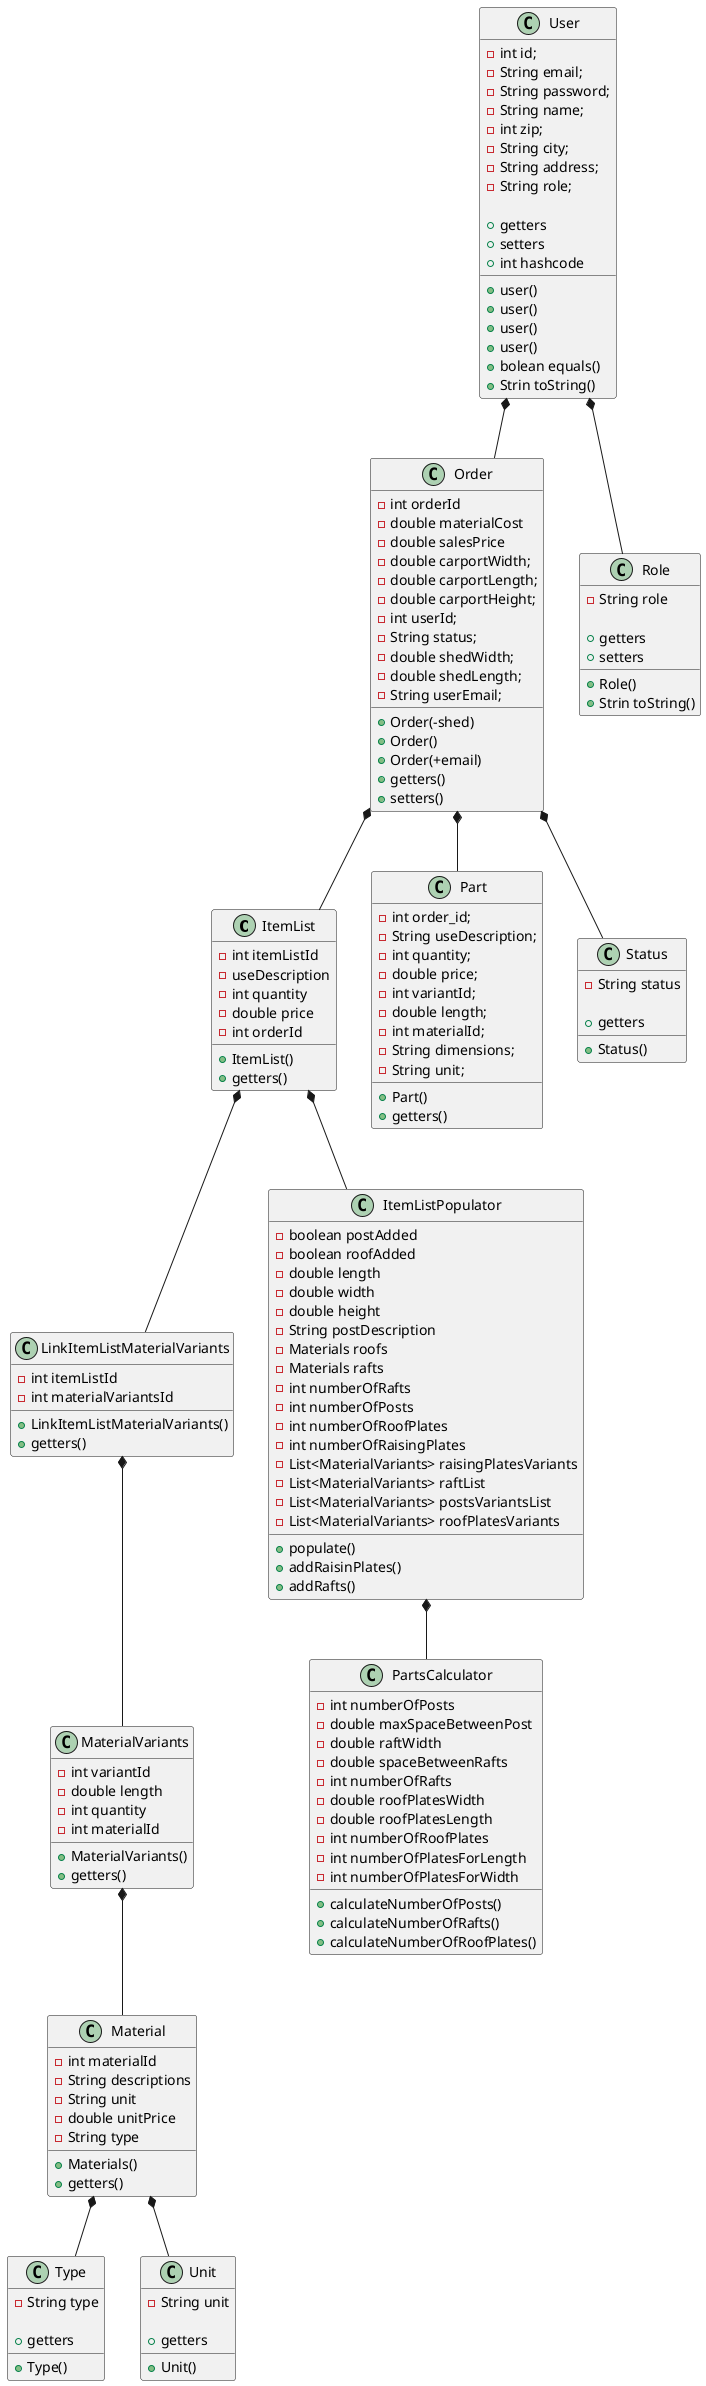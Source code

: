 @startuml

class ItemList{
    -int itemListId
    -useDescription
    -int quantity
    -double price
    -int orderId

    +ItemList()
    +getters()
}

class LinkItemListMaterialVariants {
    -int itemListId
    -int materialVariantsId

    +LinkItemListMaterialVariants()
    +getters()
}

class Material {
    -int materialId
    -String descriptions
    -String unit
    -double unitPrice
    -String type

    +Materials()
    +getters()

}

class MaterialVariants {
    -int variantId
    -double length
    -int quantity
    -int materialId

    +MaterialVariants()
    +getters()

}

class Order {
    -int orderId
    -double materialCost
    -double salesPrice
    -double carportWidth;
    -double carportLength;
    -double carportHeight;
    -int userId;
    -String status;
    -double shedWidth;
    -double shedLength;
    -String userEmail;

    +Order(-shed)
    +Order()
    +Order(+email)
    +getters()
    +setters()

}

class Part {
    -int order_id;
    -String useDescription;
    -int quantity;
    -double price;
    -int variantId;
    -double length;
    -int materialId;
    -String dimensions;
    -String unit;

    +Part()
    +getters()

}

class Role {
    -String role

    +Role()
    +getters
    +setters
    +Strin toString()

}

class Status {
    -String status

    +Status()
    +getters

}

class Type {
    -String type

    +Type()
    +getters
}

class Unit {
    -String unit

    +Unit()
    +getters

}

class User {
    -int id;
    -String email;
    -String password;
    -String name;
    -int zip;
    -String city;
    -String address;
    -String role;

    +user()
    +user()
    +user()
    +user()
    +getters
    +setters
    +bolean equals()
    +int hashcode
    +Strin toString()

}

class ItemListPopulator {
        -boolean postAdded
        -boolean roofAdded
        -double length
        -double width
        -double height
        -String postDescription
        -Materials roofs
        -Materials rafts
        -int numberOfRafts
        -int numberOfPosts
        -int numberOfRoofPlates
        -int numberOfRaisingPlates
        -List<MaterialVariants> raisingPlatesVariants
        -List<MaterialVariants> raftList
        -List<MaterialVariants> postsVariantsList
        -List<MaterialVariants> roofPlatesVariants

        +populate()
        +addRaisinPlates()
        +addRafts()


}

class PartsCalculator{
        -int numberOfPosts
        -double maxSpaceBetweenPost
        -double raftWidth
        -double spaceBetweenRafts
        -int numberOfRafts
        -double roofPlatesWidth
        -double roofPlatesLength
        -int numberOfRoofPlates
        -int numberOfPlatesForLength
        -int numberOfPlatesForWidth

        +calculateNumberOfPosts()
        +calculateNumberOfRafts()
        +calculateNumberOfRoofPlates()

}

User *-- Order
User *-- Role
Order *-- ItemList
Order *-- Status
ItemListPopulator *-- PartsCalculator
ItemList *-- LinkItemListMaterialVariants
LinkItemListMaterialVariants *-- MaterialVariants
MaterialVariants *-- Material
Material *-- Unit
Material *-- Type
ItemList *-- ItemListPopulator
Order *-- Part



@enduml